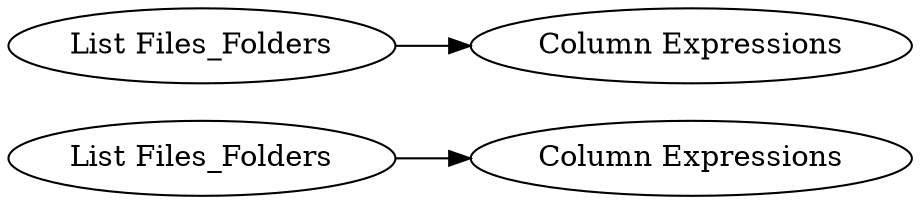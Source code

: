 digraph {
	4 -> 3
	1 -> 2
	1 [label="List Files_Folders"]
	4 [label="List Files_Folders"]
	3 [label="Column Expressions"]
	2 [label="Column Expressions"]
	rankdir=LR
}
